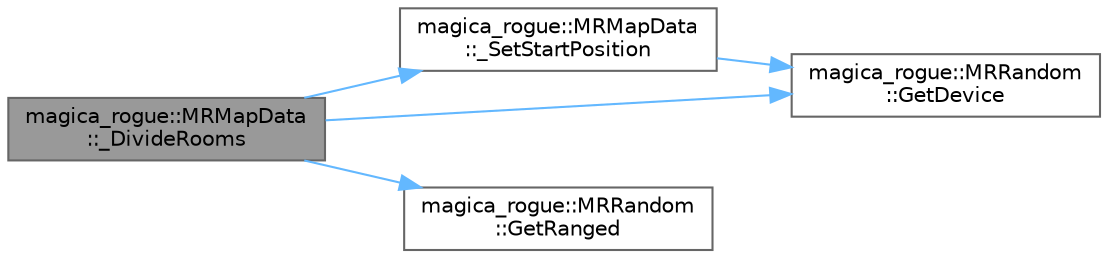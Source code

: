 digraph "magica_rogue::MRMapData::_DivideRooms"
{
 // LATEX_PDF_SIZE
  bgcolor="transparent";
  edge [fontname=Helvetica,fontsize=10,labelfontname=Helvetica,labelfontsize=10];
  node [fontname=Helvetica,fontsize=10,shape=box,height=0.2,width=0.4];
  rankdir="LR";
  Node1 [id="Node000001",label="magica_rogue::MRMapData\l::_DivideRooms",height=0.2,width=0.4,color="gray40", fillcolor="grey60", style="filled", fontcolor="black",tooltip="マップを部屋割りする"];
  Node1 -> Node2 [id="edge1_Node000001_Node000002",color="steelblue1",style="solid",tooltip=" "];
  Node2 [id="Node000002",label="magica_rogue::MRMapData\l::_SetStartPosition",height=0.2,width=0.4,color="grey40", fillcolor="white", style="filled",URL="$classmagica__rogue_1_1_m_r_map_data.html#aa7fa99c07b61c634ac009b3444bf8a87",tooltip="プレイヤーの初期位置を設定する"];
  Node2 -> Node3 [id="edge2_Node000002_Node000003",color="steelblue1",style="solid",tooltip=" "];
  Node3 [id="Node000003",label="magica_rogue::MRRandom\l::GetDevice",height=0.2,width=0.4,color="grey40", fillcolor="white", style="filled",URL="$classmagica__rogue_1_1_m_r_random.html#a20e0b942972f90a014e0a758ff2e4367",tooltip="デバイスを返す"];
  Node1 -> Node3 [id="edge3_Node000001_Node000003",color="steelblue1",style="solid",tooltip=" "];
  Node1 -> Node4 [id="edge4_Node000001_Node000004",color="steelblue1",style="solid",tooltip=" "];
  Node4 [id="Node000004",label="magica_rogue::MRRandom\l::GetRanged",height=0.2,width=0.4,color="grey40", fillcolor="white", style="filled",URL="$classmagica__rogue_1_1_m_r_random.html#a0f86d543eff92801bf124d943cf52b92",tooltip="最小値と最大値を指定して乱数を取得"];
}
